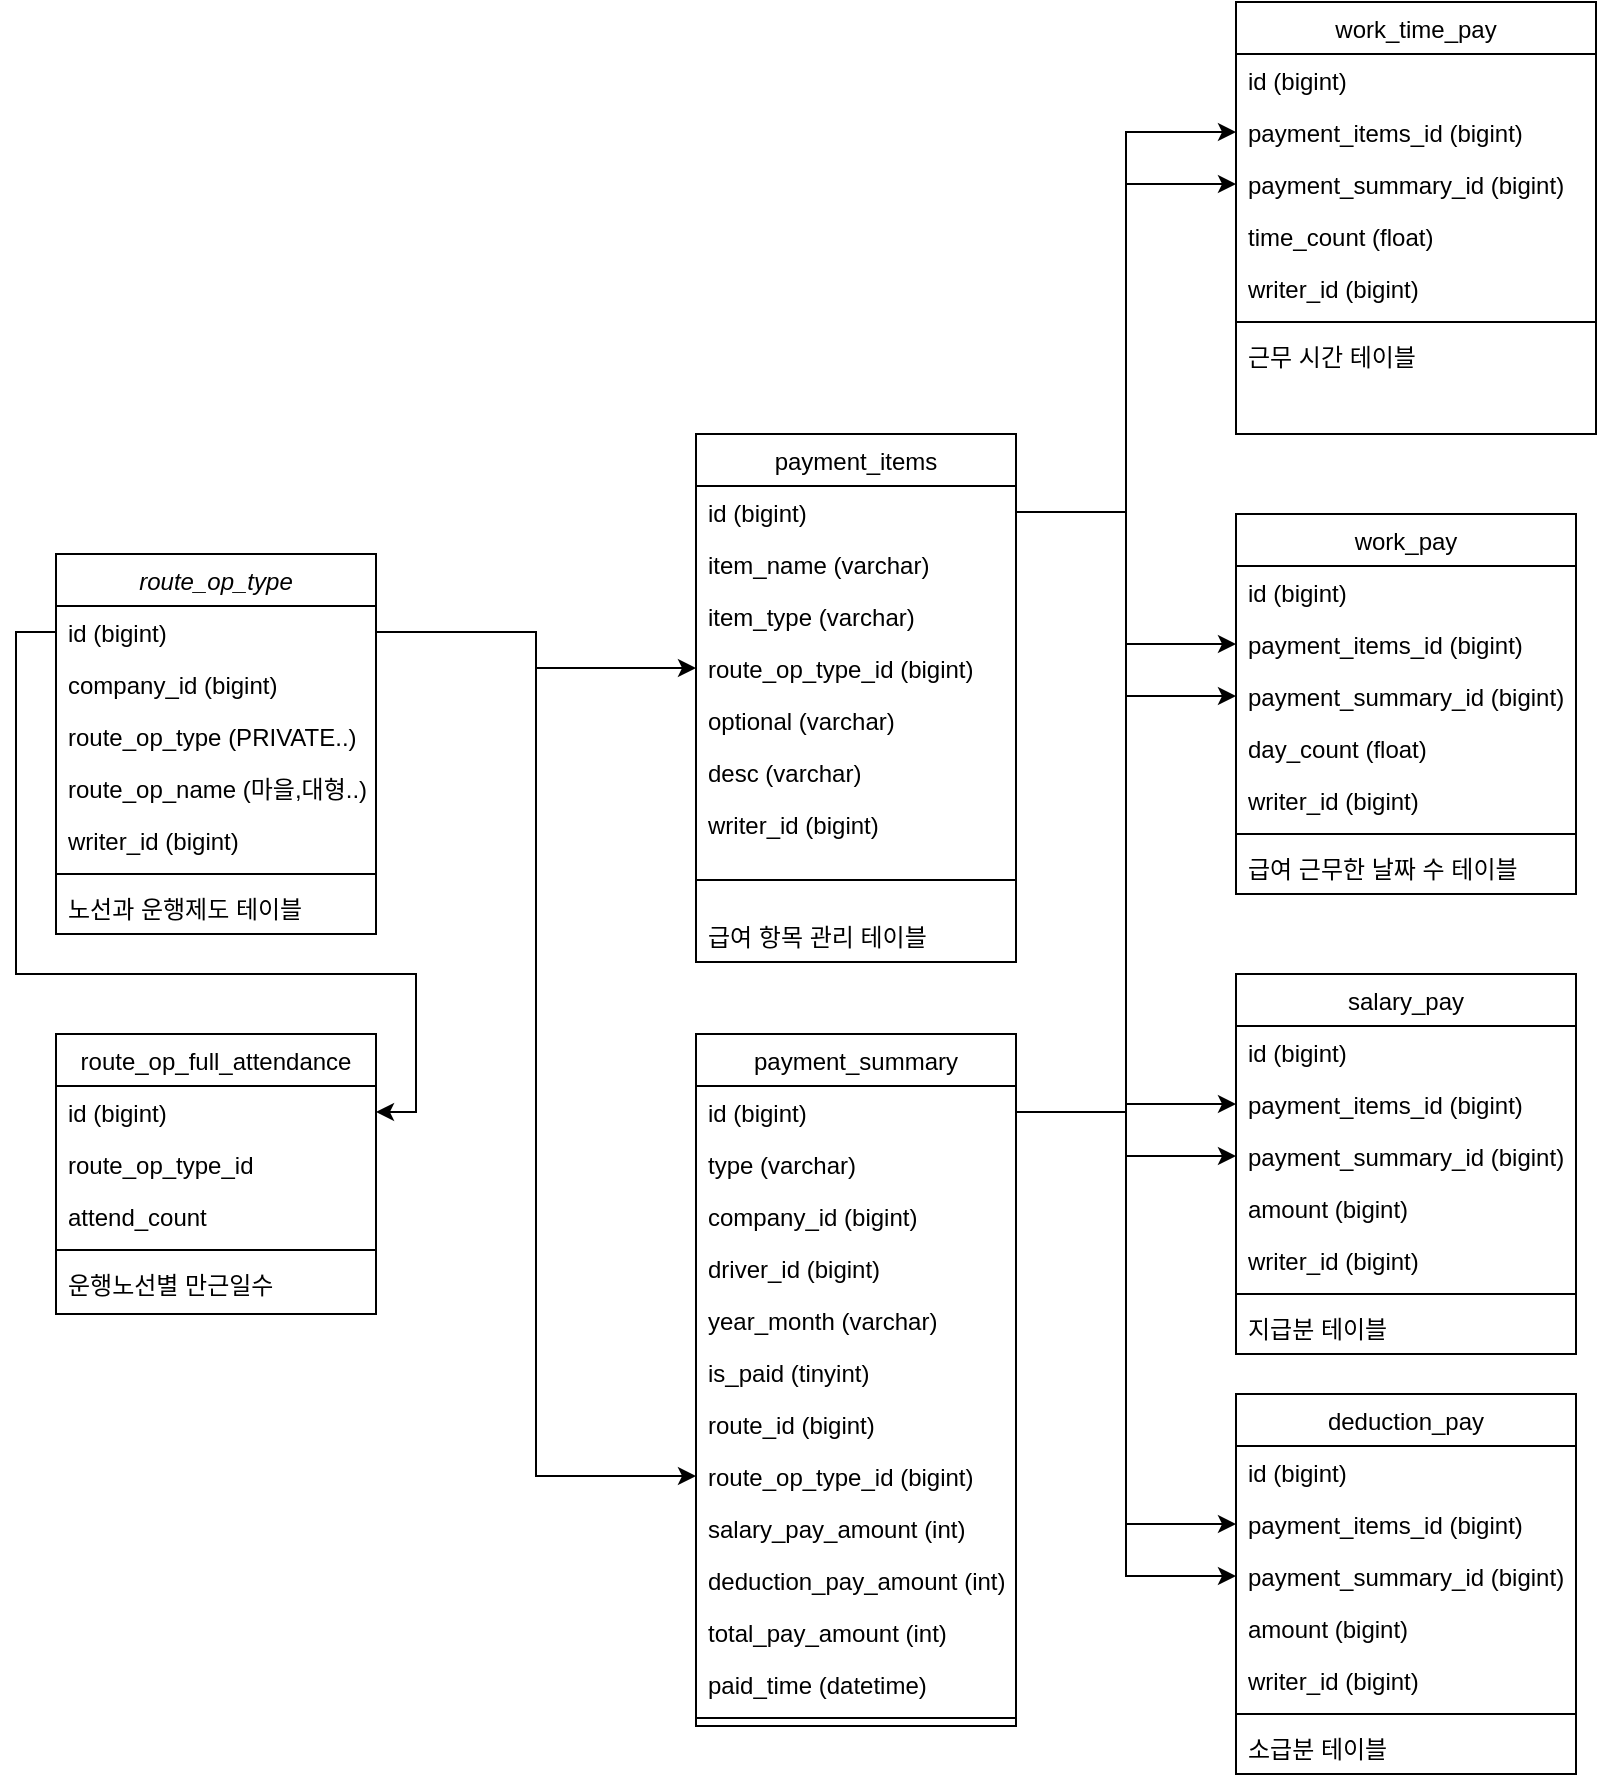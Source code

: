 <mxfile version="27.1.1">
  <diagram id="C5RBs43oDa-KdzZeNtuy" name="Page-1">
    <mxGraphModel dx="1580" dy="1834" grid="1" gridSize="10" guides="1" tooltips="1" connect="1" arrows="1" fold="1" page="1" pageScale="1" pageWidth="827" pageHeight="1169" math="0" shadow="0">
      <root>
        <mxCell id="WIyWlLk6GJQsqaUBKTNV-0" />
        <mxCell id="WIyWlLk6GJQsqaUBKTNV-1" parent="WIyWlLk6GJQsqaUBKTNV-0" />
        <mxCell id="zkfFHV4jXpPFQw0GAbJ--0" value="route_op_type" style="swimlane;fontStyle=2;align=center;verticalAlign=top;childLayout=stackLayout;horizontal=1;startSize=26;horizontalStack=0;resizeParent=1;resizeLast=0;collapsible=1;marginBottom=0;rounded=0;shadow=0;strokeWidth=1;" parent="WIyWlLk6GJQsqaUBKTNV-1" vertex="1">
          <mxGeometry x="180" y="240" width="160" height="190" as="geometry">
            <mxRectangle x="230" y="140" width="160" height="26" as="alternateBounds" />
          </mxGeometry>
        </mxCell>
        <mxCell id="zkfFHV4jXpPFQw0GAbJ--1" value="id (bigint)" style="text;align=left;verticalAlign=top;spacingLeft=4;spacingRight=4;overflow=hidden;rotatable=0;points=[[0,0.5],[1,0.5]];portConstraint=eastwest;" parent="zkfFHV4jXpPFQw0GAbJ--0" vertex="1">
          <mxGeometry y="26" width="160" height="26" as="geometry" />
        </mxCell>
        <mxCell id="zkfFHV4jXpPFQw0GAbJ--2" value="company_id (bigint)" style="text;align=left;verticalAlign=top;spacingLeft=4;spacingRight=4;overflow=hidden;rotatable=0;points=[[0,0.5],[1,0.5]];portConstraint=eastwest;rounded=0;shadow=0;html=0;" parent="zkfFHV4jXpPFQw0GAbJ--0" vertex="1">
          <mxGeometry y="52" width="160" height="26" as="geometry" />
        </mxCell>
        <mxCell id="zkfFHV4jXpPFQw0GAbJ--3" value="route_op_type (PRIVATE..)" style="text;align=left;verticalAlign=top;spacingLeft=4;spacingRight=4;overflow=hidden;rotatable=0;points=[[0,0.5],[1,0.5]];portConstraint=eastwest;rounded=0;shadow=0;html=0;" parent="zkfFHV4jXpPFQw0GAbJ--0" vertex="1">
          <mxGeometry y="78" width="160" height="26" as="geometry" />
        </mxCell>
        <mxCell id="9rftCfEerVQjONVspTP0-12" value="route_op_name (마을,대형..)" style="text;align=left;verticalAlign=top;spacingLeft=4;spacingRight=4;overflow=hidden;rotatable=0;points=[[0,0.5],[1,0.5]];portConstraint=eastwest;rounded=0;shadow=0;html=0;" vertex="1" parent="zkfFHV4jXpPFQw0GAbJ--0">
          <mxGeometry y="104" width="160" height="26" as="geometry" />
        </mxCell>
        <mxCell id="9rftCfEerVQjONVspTP0-13" value="writer_id (bigint)" style="text;align=left;verticalAlign=top;spacingLeft=4;spacingRight=4;overflow=hidden;rotatable=0;points=[[0,0.5],[1,0.5]];portConstraint=eastwest;rounded=0;shadow=0;html=0;" vertex="1" parent="zkfFHV4jXpPFQw0GAbJ--0">
          <mxGeometry y="130" width="160" height="26" as="geometry" />
        </mxCell>
        <mxCell id="zkfFHV4jXpPFQw0GAbJ--4" value="" style="line;html=1;strokeWidth=1;align=left;verticalAlign=middle;spacingTop=-1;spacingLeft=3;spacingRight=3;rotatable=0;labelPosition=right;points=[];portConstraint=eastwest;" parent="zkfFHV4jXpPFQw0GAbJ--0" vertex="1">
          <mxGeometry y="156" width="160" height="8" as="geometry" />
        </mxCell>
        <mxCell id="9rftCfEerVQjONVspTP0-14" value="노선과 운행제도 테이블" style="text;align=left;verticalAlign=top;spacingLeft=4;spacingRight=4;overflow=hidden;rotatable=0;points=[[0,0.5],[1,0.5]];portConstraint=eastwest;" vertex="1" parent="zkfFHV4jXpPFQw0GAbJ--0">
          <mxGeometry y="164" width="160" height="26" as="geometry" />
        </mxCell>
        <mxCell id="zkfFHV4jXpPFQw0GAbJ--6" value="work_time_pay" style="swimlane;fontStyle=0;align=center;verticalAlign=top;childLayout=stackLayout;horizontal=1;startSize=26;horizontalStack=0;resizeParent=1;resizeLast=0;collapsible=1;marginBottom=0;rounded=0;shadow=0;strokeWidth=1;" parent="WIyWlLk6GJQsqaUBKTNV-1" vertex="1">
          <mxGeometry x="770" y="-36" width="180" height="216" as="geometry">
            <mxRectangle x="130" y="380" width="160" height="26" as="alternateBounds" />
          </mxGeometry>
        </mxCell>
        <mxCell id="zkfFHV4jXpPFQw0GAbJ--7" value="id (bigint)" style="text;align=left;verticalAlign=top;spacingLeft=4;spacingRight=4;overflow=hidden;rotatable=0;points=[[0,0.5],[1,0.5]];portConstraint=eastwest;" parent="zkfFHV4jXpPFQw0GAbJ--6" vertex="1">
          <mxGeometry y="26" width="180" height="26" as="geometry" />
        </mxCell>
        <mxCell id="zkfFHV4jXpPFQw0GAbJ--8" value="payment_items_id (bigint)" style="text;align=left;verticalAlign=top;spacingLeft=4;spacingRight=4;overflow=hidden;rotatable=0;points=[[0,0.5],[1,0.5]];portConstraint=eastwest;rounded=0;shadow=0;html=0;" parent="zkfFHV4jXpPFQw0GAbJ--6" vertex="1">
          <mxGeometry y="52" width="180" height="26" as="geometry" />
        </mxCell>
        <mxCell id="9rftCfEerVQjONVspTP0-47" value="payment_summary_id (bigint)" style="text;align=left;verticalAlign=top;spacingLeft=4;spacingRight=4;overflow=hidden;rotatable=0;points=[[0,0.5],[1,0.5]];portConstraint=eastwest;rounded=0;shadow=0;html=0;" vertex="1" parent="zkfFHV4jXpPFQw0GAbJ--6">
          <mxGeometry y="78" width="180" height="26" as="geometry" />
        </mxCell>
        <mxCell id="9rftCfEerVQjONVspTP0-48" value="time_count (float)" style="text;align=left;verticalAlign=top;spacingLeft=4;spacingRight=4;overflow=hidden;rotatable=0;points=[[0,0.5],[1,0.5]];portConstraint=eastwest;rounded=0;shadow=0;html=0;" vertex="1" parent="zkfFHV4jXpPFQw0GAbJ--6">
          <mxGeometry y="104" width="180" height="26" as="geometry" />
        </mxCell>
        <mxCell id="9rftCfEerVQjONVspTP0-49" value="writer_id (bigint)" style="text;align=left;verticalAlign=top;spacingLeft=4;spacingRight=4;overflow=hidden;rotatable=0;points=[[0,0.5],[1,0.5]];portConstraint=eastwest;rounded=0;shadow=0;html=0;" vertex="1" parent="zkfFHV4jXpPFQw0GAbJ--6">
          <mxGeometry y="130" width="180" height="26" as="geometry" />
        </mxCell>
        <mxCell id="zkfFHV4jXpPFQw0GAbJ--9" value="" style="line;html=1;strokeWidth=1;align=left;verticalAlign=middle;spacingTop=-1;spacingLeft=3;spacingRight=3;rotatable=0;labelPosition=right;points=[];portConstraint=eastwest;" parent="zkfFHV4jXpPFQw0GAbJ--6" vertex="1">
          <mxGeometry y="156" width="180" height="8" as="geometry" />
        </mxCell>
        <mxCell id="zkfFHV4jXpPFQw0GAbJ--11" value="근무 시간 테이블" style="text;align=left;verticalAlign=top;spacingLeft=4;spacingRight=4;overflow=hidden;rotatable=0;points=[[0,0.5],[1,0.5]];portConstraint=eastwest;" parent="zkfFHV4jXpPFQw0GAbJ--6" vertex="1">
          <mxGeometry y="164" width="180" height="26" as="geometry" />
        </mxCell>
        <mxCell id="zkfFHV4jXpPFQw0GAbJ--13" value="work_pay" style="swimlane;fontStyle=0;align=center;verticalAlign=top;childLayout=stackLayout;horizontal=1;startSize=26;horizontalStack=0;resizeParent=1;resizeLast=0;collapsible=1;marginBottom=0;rounded=0;shadow=0;strokeWidth=1;" parent="WIyWlLk6GJQsqaUBKTNV-1" vertex="1">
          <mxGeometry x="770" y="220" width="170" height="190" as="geometry">
            <mxRectangle x="340" y="380" width="170" height="26" as="alternateBounds" />
          </mxGeometry>
        </mxCell>
        <mxCell id="zkfFHV4jXpPFQw0GAbJ--14" value="id (bigint)" style="text;align=left;verticalAlign=top;spacingLeft=4;spacingRight=4;overflow=hidden;rotatable=0;points=[[0,0.5],[1,0.5]];portConstraint=eastwest;" parent="zkfFHV4jXpPFQw0GAbJ--13" vertex="1">
          <mxGeometry y="26" width="170" height="26" as="geometry" />
        </mxCell>
        <mxCell id="9rftCfEerVQjONVspTP0-50" value="payment_items_id (bigint)" style="text;align=left;verticalAlign=top;spacingLeft=4;spacingRight=4;overflow=hidden;rotatable=0;points=[[0,0.5],[1,0.5]];portConstraint=eastwest;" vertex="1" parent="zkfFHV4jXpPFQw0GAbJ--13">
          <mxGeometry y="52" width="170" height="26" as="geometry" />
        </mxCell>
        <mxCell id="9rftCfEerVQjONVspTP0-57" value="payment_summary_id (bigint)" style="text;align=left;verticalAlign=top;spacingLeft=4;spacingRight=4;overflow=hidden;rotatable=0;points=[[0,0.5],[1,0.5]];portConstraint=eastwest;" vertex="1" parent="zkfFHV4jXpPFQw0GAbJ--13">
          <mxGeometry y="78" width="170" height="26" as="geometry" />
        </mxCell>
        <mxCell id="9rftCfEerVQjONVspTP0-51" value="day_count (float)" style="text;align=left;verticalAlign=top;spacingLeft=4;spacingRight=4;overflow=hidden;rotatable=0;points=[[0,0.5],[1,0.5]];portConstraint=eastwest;" vertex="1" parent="zkfFHV4jXpPFQw0GAbJ--13">
          <mxGeometry y="104" width="170" height="26" as="geometry" />
        </mxCell>
        <mxCell id="9rftCfEerVQjONVspTP0-59" value="writer_id (bigint)" style="text;align=left;verticalAlign=top;spacingLeft=4;spacingRight=4;overflow=hidden;rotatable=0;points=[[0,0.5],[1,0.5]];portConstraint=eastwest;" vertex="1" parent="zkfFHV4jXpPFQw0GAbJ--13">
          <mxGeometry y="130" width="170" height="26" as="geometry" />
        </mxCell>
        <mxCell id="zkfFHV4jXpPFQw0GAbJ--15" value="" style="line;html=1;strokeWidth=1;align=left;verticalAlign=middle;spacingTop=-1;spacingLeft=3;spacingRight=3;rotatable=0;labelPosition=right;points=[];portConstraint=eastwest;" parent="zkfFHV4jXpPFQw0GAbJ--13" vertex="1">
          <mxGeometry y="156" width="170" height="8" as="geometry" />
        </mxCell>
        <mxCell id="9rftCfEerVQjONVspTP0-60" value="급여 근무한 날짜 수 테이블" style="text;align=left;verticalAlign=top;spacingLeft=4;spacingRight=4;overflow=hidden;rotatable=0;points=[[0,0.5],[1,0.5]];portConstraint=eastwest;" vertex="1" parent="zkfFHV4jXpPFQw0GAbJ--13">
          <mxGeometry y="164" width="170" height="26" as="geometry" />
        </mxCell>
        <mxCell id="zkfFHV4jXpPFQw0GAbJ--17" value="route_op_full_attendance" style="swimlane;fontStyle=0;align=center;verticalAlign=top;childLayout=stackLayout;horizontal=1;startSize=26;horizontalStack=0;resizeParent=1;resizeLast=0;collapsible=1;marginBottom=0;rounded=0;shadow=0;strokeWidth=1;" parent="WIyWlLk6GJQsqaUBKTNV-1" vertex="1">
          <mxGeometry x="180" y="480" width="160" height="140" as="geometry">
            <mxRectangle x="550" y="140" width="160" height="26" as="alternateBounds" />
          </mxGeometry>
        </mxCell>
        <mxCell id="zkfFHV4jXpPFQw0GAbJ--18" value="id (bigint)" style="text;align=left;verticalAlign=top;spacingLeft=4;spacingRight=4;overflow=hidden;rotatable=0;points=[[0,0.5],[1,0.5]];portConstraint=eastwest;" parent="zkfFHV4jXpPFQw0GAbJ--17" vertex="1">
          <mxGeometry y="26" width="160" height="26" as="geometry" />
        </mxCell>
        <mxCell id="zkfFHV4jXpPFQw0GAbJ--19" value="route_op_type_id" style="text;align=left;verticalAlign=top;spacingLeft=4;spacingRight=4;overflow=hidden;rotatable=0;points=[[0,0.5],[1,0.5]];portConstraint=eastwest;rounded=0;shadow=0;html=0;" parent="zkfFHV4jXpPFQw0GAbJ--17" vertex="1">
          <mxGeometry y="52" width="160" height="26" as="geometry" />
        </mxCell>
        <mxCell id="zkfFHV4jXpPFQw0GAbJ--20" value="attend_count" style="text;align=left;verticalAlign=top;spacingLeft=4;spacingRight=4;overflow=hidden;rotatable=0;points=[[0,0.5],[1,0.5]];portConstraint=eastwest;rounded=0;shadow=0;html=0;" parent="zkfFHV4jXpPFQw0GAbJ--17" vertex="1">
          <mxGeometry y="78" width="160" height="26" as="geometry" />
        </mxCell>
        <mxCell id="zkfFHV4jXpPFQw0GAbJ--23" value="" style="line;html=1;strokeWidth=1;align=left;verticalAlign=middle;spacingTop=-1;spacingLeft=3;spacingRight=3;rotatable=0;labelPosition=right;points=[];portConstraint=eastwest;" parent="zkfFHV4jXpPFQw0GAbJ--17" vertex="1">
          <mxGeometry y="104" width="160" height="8" as="geometry" />
        </mxCell>
        <mxCell id="zkfFHV4jXpPFQw0GAbJ--25" value="운행노선별 만근일수" style="text;align=left;verticalAlign=top;spacingLeft=4;spacingRight=4;overflow=hidden;rotatable=0;points=[[0,0.5],[1,0.5]];portConstraint=eastwest;" parent="zkfFHV4jXpPFQw0GAbJ--17" vertex="1">
          <mxGeometry y="112" width="160" height="26" as="geometry" />
        </mxCell>
        <mxCell id="9rftCfEerVQjONVspTP0-6" value="payment_items" style="swimlane;fontStyle=0;align=center;verticalAlign=top;childLayout=stackLayout;horizontal=1;startSize=26;horizontalStack=0;resizeParent=1;resizeLast=0;collapsible=1;marginBottom=0;rounded=0;shadow=0;strokeWidth=1;" vertex="1" parent="WIyWlLk6GJQsqaUBKTNV-1">
          <mxGeometry x="500" y="180" width="160" height="264" as="geometry">
            <mxRectangle x="340" y="380" width="170" height="26" as="alternateBounds" />
          </mxGeometry>
        </mxCell>
        <mxCell id="9rftCfEerVQjONVspTP0-7" value="id (bigint)" style="text;align=left;verticalAlign=top;spacingLeft=4;spacingRight=4;overflow=hidden;rotatable=0;points=[[0,0.5],[1,0.5]];portConstraint=eastwest;" vertex="1" parent="9rftCfEerVQjONVspTP0-6">
          <mxGeometry y="26" width="160" height="26" as="geometry" />
        </mxCell>
        <mxCell id="9rftCfEerVQjONVspTP0-15" value="item_name (varchar)" style="text;align=left;verticalAlign=top;spacingLeft=4;spacingRight=4;overflow=hidden;rotatable=0;points=[[0,0.5],[1,0.5]];portConstraint=eastwest;" vertex="1" parent="9rftCfEerVQjONVspTP0-6">
          <mxGeometry y="52" width="160" height="26" as="geometry" />
        </mxCell>
        <mxCell id="9rftCfEerVQjONVspTP0-20" value="item_type (varchar)" style="text;align=left;verticalAlign=top;spacingLeft=4;spacingRight=4;overflow=hidden;rotatable=0;points=[[0,0.5],[1,0.5]];portConstraint=eastwest;" vertex="1" parent="9rftCfEerVQjONVspTP0-6">
          <mxGeometry y="78" width="160" height="26" as="geometry" />
        </mxCell>
        <mxCell id="9rftCfEerVQjONVspTP0-21" value="route_op_type_id (bigint)" style="text;align=left;verticalAlign=top;spacingLeft=4;spacingRight=4;overflow=hidden;rotatable=0;points=[[0,0.5],[1,0.5]];portConstraint=eastwest;" vertex="1" parent="9rftCfEerVQjONVspTP0-6">
          <mxGeometry y="104" width="160" height="26" as="geometry" />
        </mxCell>
        <mxCell id="9rftCfEerVQjONVspTP0-23" value="optional (varchar)" style="text;align=left;verticalAlign=top;spacingLeft=4;spacingRight=4;overflow=hidden;rotatable=0;points=[[0,0.5],[1,0.5]];portConstraint=eastwest;" vertex="1" parent="9rftCfEerVQjONVspTP0-6">
          <mxGeometry y="130" width="160" height="26" as="geometry" />
        </mxCell>
        <mxCell id="9rftCfEerVQjONVspTP0-24" value="desc (varchar)" style="text;align=left;verticalAlign=top;spacingLeft=4;spacingRight=4;overflow=hidden;rotatable=0;points=[[0,0.5],[1,0.5]];portConstraint=eastwest;" vertex="1" parent="9rftCfEerVQjONVspTP0-6">
          <mxGeometry y="156" width="160" height="26" as="geometry" />
        </mxCell>
        <mxCell id="9rftCfEerVQjONVspTP0-25" value="writer_id (bigint)" style="text;align=left;verticalAlign=top;spacingLeft=4;spacingRight=4;overflow=hidden;rotatable=0;points=[[0,0.5],[1,0.5]];portConstraint=eastwest;" vertex="1" parent="9rftCfEerVQjONVspTP0-6">
          <mxGeometry y="182" width="160" height="26" as="geometry" />
        </mxCell>
        <mxCell id="9rftCfEerVQjONVspTP0-8" value="" style="line;html=1;strokeWidth=1;align=left;verticalAlign=middle;spacingTop=-1;spacingLeft=3;spacingRight=3;rotatable=0;labelPosition=right;points=[];portConstraint=eastwest;" vertex="1" parent="9rftCfEerVQjONVspTP0-6">
          <mxGeometry y="208" width="160" height="30" as="geometry" />
        </mxCell>
        <mxCell id="9rftCfEerVQjONVspTP0-26" value="급여 항목 관리 테이블" style="text;align=left;verticalAlign=top;spacingLeft=4;spacingRight=4;overflow=hidden;rotatable=0;points=[[0,0.5],[1,0.5]];portConstraint=eastwest;" vertex="1" parent="9rftCfEerVQjONVspTP0-6">
          <mxGeometry y="238" width="160" height="26" as="geometry" />
        </mxCell>
        <mxCell id="9rftCfEerVQjONVspTP0-9" value="payment_summary" style="swimlane;fontStyle=0;align=center;verticalAlign=top;childLayout=stackLayout;horizontal=1;startSize=26;horizontalStack=0;resizeParent=1;resizeLast=0;collapsible=1;marginBottom=0;rounded=0;shadow=0;strokeWidth=1;" vertex="1" parent="WIyWlLk6GJQsqaUBKTNV-1">
          <mxGeometry x="500" y="480" width="160" height="346" as="geometry">
            <mxRectangle x="340" y="380" width="170" height="26" as="alternateBounds" />
          </mxGeometry>
        </mxCell>
        <mxCell id="9rftCfEerVQjONVspTP0-10" value="id (bigint)" style="text;align=left;verticalAlign=top;spacingLeft=4;spacingRight=4;overflow=hidden;rotatable=0;points=[[0,0.5],[1,0.5]];portConstraint=eastwest;" vertex="1" parent="9rftCfEerVQjONVspTP0-9">
          <mxGeometry y="26" width="160" height="26" as="geometry" />
        </mxCell>
        <mxCell id="9rftCfEerVQjONVspTP0-27" value="type (varchar)" style="text;align=left;verticalAlign=top;spacingLeft=4;spacingRight=4;overflow=hidden;rotatable=0;points=[[0,0.5],[1,0.5]];portConstraint=eastwest;" vertex="1" parent="9rftCfEerVQjONVspTP0-9">
          <mxGeometry y="52" width="160" height="26" as="geometry" />
        </mxCell>
        <mxCell id="9rftCfEerVQjONVspTP0-32" value="company_id (bigint)" style="text;align=left;verticalAlign=top;spacingLeft=4;spacingRight=4;overflow=hidden;rotatable=0;points=[[0,0.5],[1,0.5]];portConstraint=eastwest;" vertex="1" parent="9rftCfEerVQjONVspTP0-9">
          <mxGeometry y="78" width="160" height="26" as="geometry" />
        </mxCell>
        <mxCell id="9rftCfEerVQjONVspTP0-38" value="driver_id (bigint)" style="text;align=left;verticalAlign=top;spacingLeft=4;spacingRight=4;overflow=hidden;rotatable=0;points=[[0,0.5],[1,0.5]];portConstraint=eastwest;" vertex="1" parent="9rftCfEerVQjONVspTP0-9">
          <mxGeometry y="104" width="160" height="26" as="geometry" />
        </mxCell>
        <mxCell id="9rftCfEerVQjONVspTP0-41" value="year_month (varchar)" style="text;align=left;verticalAlign=top;spacingLeft=4;spacingRight=4;overflow=hidden;rotatable=0;points=[[0,0.5],[1,0.5]];portConstraint=eastwest;" vertex="1" parent="9rftCfEerVQjONVspTP0-9">
          <mxGeometry y="130" width="160" height="26" as="geometry" />
        </mxCell>
        <mxCell id="9rftCfEerVQjONVspTP0-42" value="is_paid (tinyint)" style="text;align=left;verticalAlign=top;spacingLeft=4;spacingRight=4;overflow=hidden;rotatable=0;points=[[0,0.5],[1,0.5]];portConstraint=eastwest;" vertex="1" parent="9rftCfEerVQjONVspTP0-9">
          <mxGeometry y="156" width="160" height="26" as="geometry" />
        </mxCell>
        <mxCell id="9rftCfEerVQjONVspTP0-39" value="route_id (bigint)" style="text;align=left;verticalAlign=top;spacingLeft=4;spacingRight=4;overflow=hidden;rotatable=0;points=[[0,0.5],[1,0.5]];portConstraint=eastwest;" vertex="1" parent="9rftCfEerVQjONVspTP0-9">
          <mxGeometry y="182" width="160" height="26" as="geometry" />
        </mxCell>
        <mxCell id="9rftCfEerVQjONVspTP0-40" value="route_op_type_id (bigint)" style="text;align=left;verticalAlign=top;spacingLeft=4;spacingRight=4;overflow=hidden;rotatable=0;points=[[0,0.5],[1,0.5]];portConstraint=eastwest;" vertex="1" parent="9rftCfEerVQjONVspTP0-9">
          <mxGeometry y="208" width="160" height="26" as="geometry" />
        </mxCell>
        <mxCell id="9rftCfEerVQjONVspTP0-43" value="salary_pay_amount (int)" style="text;align=left;verticalAlign=top;spacingLeft=4;spacingRight=4;overflow=hidden;rotatable=0;points=[[0,0.5],[1,0.5]];portConstraint=eastwest;" vertex="1" parent="9rftCfEerVQjONVspTP0-9">
          <mxGeometry y="234" width="160" height="26" as="geometry" />
        </mxCell>
        <mxCell id="9rftCfEerVQjONVspTP0-44" value="deduction_pay_amount (int)" style="text;align=left;verticalAlign=top;spacingLeft=4;spacingRight=4;overflow=hidden;rotatable=0;points=[[0,0.5],[1,0.5]];portConstraint=eastwest;" vertex="1" parent="9rftCfEerVQjONVspTP0-9">
          <mxGeometry y="260" width="160" height="26" as="geometry" />
        </mxCell>
        <mxCell id="9rftCfEerVQjONVspTP0-46" value="total_pay_amount (int)" style="text;align=left;verticalAlign=top;spacingLeft=4;spacingRight=4;overflow=hidden;rotatable=0;points=[[0,0.5],[1,0.5]];portConstraint=eastwest;" vertex="1" parent="9rftCfEerVQjONVspTP0-9">
          <mxGeometry y="286" width="160" height="26" as="geometry" />
        </mxCell>
        <mxCell id="9rftCfEerVQjONVspTP0-45" value="paid_time (datetime)" style="text;align=left;verticalAlign=top;spacingLeft=4;spacingRight=4;overflow=hidden;rotatable=0;points=[[0,0.5],[1,0.5]];portConstraint=eastwest;" vertex="1" parent="9rftCfEerVQjONVspTP0-9">
          <mxGeometry y="312" width="160" height="26" as="geometry" />
        </mxCell>
        <mxCell id="9rftCfEerVQjONVspTP0-11" value="" style="line;html=1;strokeWidth=1;align=left;verticalAlign=middle;spacingTop=-1;spacingLeft=3;spacingRight=3;rotatable=0;labelPosition=right;points=[];portConstraint=eastwest;" vertex="1" parent="9rftCfEerVQjONVspTP0-9">
          <mxGeometry y="338" width="160" height="8" as="geometry" />
        </mxCell>
        <mxCell id="9rftCfEerVQjONVspTP0-69" value="salary_pay" style="swimlane;fontStyle=0;align=center;verticalAlign=top;childLayout=stackLayout;horizontal=1;startSize=26;horizontalStack=0;resizeParent=1;resizeLast=0;collapsible=1;marginBottom=0;rounded=0;shadow=0;strokeWidth=1;" vertex="1" parent="WIyWlLk6GJQsqaUBKTNV-1">
          <mxGeometry x="770" y="450" width="170" height="190" as="geometry">
            <mxRectangle x="340" y="380" width="170" height="26" as="alternateBounds" />
          </mxGeometry>
        </mxCell>
        <mxCell id="9rftCfEerVQjONVspTP0-70" value="id (bigint)" style="text;align=left;verticalAlign=top;spacingLeft=4;spacingRight=4;overflow=hidden;rotatable=0;points=[[0,0.5],[1,0.5]];portConstraint=eastwest;" vertex="1" parent="9rftCfEerVQjONVspTP0-69">
          <mxGeometry y="26" width="170" height="26" as="geometry" />
        </mxCell>
        <mxCell id="9rftCfEerVQjONVspTP0-71" value="payment_items_id (bigint)" style="text;align=left;verticalAlign=top;spacingLeft=4;spacingRight=4;overflow=hidden;rotatable=0;points=[[0,0.5],[1,0.5]];portConstraint=eastwest;" vertex="1" parent="9rftCfEerVQjONVspTP0-69">
          <mxGeometry y="52" width="170" height="26" as="geometry" />
        </mxCell>
        <mxCell id="9rftCfEerVQjONVspTP0-72" value="payment_summary_id (bigint)" style="text;align=left;verticalAlign=top;spacingLeft=4;spacingRight=4;overflow=hidden;rotatable=0;points=[[0,0.5],[1,0.5]];portConstraint=eastwest;" vertex="1" parent="9rftCfEerVQjONVspTP0-69">
          <mxGeometry y="78" width="170" height="26" as="geometry" />
        </mxCell>
        <mxCell id="9rftCfEerVQjONVspTP0-73" value="amount (bigint)" style="text;align=left;verticalAlign=top;spacingLeft=4;spacingRight=4;overflow=hidden;rotatable=0;points=[[0,0.5],[1,0.5]];portConstraint=eastwest;" vertex="1" parent="9rftCfEerVQjONVspTP0-69">
          <mxGeometry y="104" width="170" height="26" as="geometry" />
        </mxCell>
        <mxCell id="9rftCfEerVQjONVspTP0-74" value="writer_id (bigint)" style="text;align=left;verticalAlign=top;spacingLeft=4;spacingRight=4;overflow=hidden;rotatable=0;points=[[0,0.5],[1,0.5]];portConstraint=eastwest;" vertex="1" parent="9rftCfEerVQjONVspTP0-69">
          <mxGeometry y="130" width="170" height="26" as="geometry" />
        </mxCell>
        <mxCell id="9rftCfEerVQjONVspTP0-75" value="" style="line;html=1;strokeWidth=1;align=left;verticalAlign=middle;spacingTop=-1;spacingLeft=3;spacingRight=3;rotatable=0;labelPosition=right;points=[];portConstraint=eastwest;" vertex="1" parent="9rftCfEerVQjONVspTP0-69">
          <mxGeometry y="156" width="170" height="8" as="geometry" />
        </mxCell>
        <mxCell id="9rftCfEerVQjONVspTP0-76" value="지급분 테이블" style="text;align=left;verticalAlign=top;spacingLeft=4;spacingRight=4;overflow=hidden;rotatable=0;points=[[0,0.5],[1,0.5]];portConstraint=eastwest;" vertex="1" parent="9rftCfEerVQjONVspTP0-69">
          <mxGeometry y="164" width="170" height="26" as="geometry" />
        </mxCell>
        <mxCell id="9rftCfEerVQjONVspTP0-77" value="deduction_pay" style="swimlane;fontStyle=0;align=center;verticalAlign=top;childLayout=stackLayout;horizontal=1;startSize=26;horizontalStack=0;resizeParent=1;resizeLast=0;collapsible=1;marginBottom=0;rounded=0;shadow=0;strokeWidth=1;" vertex="1" parent="WIyWlLk6GJQsqaUBKTNV-1">
          <mxGeometry x="770" y="660" width="170" height="190" as="geometry">
            <mxRectangle x="340" y="380" width="170" height="26" as="alternateBounds" />
          </mxGeometry>
        </mxCell>
        <mxCell id="9rftCfEerVQjONVspTP0-78" value="id (bigint)" style="text;align=left;verticalAlign=top;spacingLeft=4;spacingRight=4;overflow=hidden;rotatable=0;points=[[0,0.5],[1,0.5]];portConstraint=eastwest;" vertex="1" parent="9rftCfEerVQjONVspTP0-77">
          <mxGeometry y="26" width="170" height="26" as="geometry" />
        </mxCell>
        <mxCell id="9rftCfEerVQjONVspTP0-79" value="payment_items_id (bigint)" style="text;align=left;verticalAlign=top;spacingLeft=4;spacingRight=4;overflow=hidden;rotatable=0;points=[[0,0.5],[1,0.5]];portConstraint=eastwest;" vertex="1" parent="9rftCfEerVQjONVspTP0-77">
          <mxGeometry y="52" width="170" height="26" as="geometry" />
        </mxCell>
        <mxCell id="9rftCfEerVQjONVspTP0-80" value="payment_summary_id (bigint)" style="text;align=left;verticalAlign=top;spacingLeft=4;spacingRight=4;overflow=hidden;rotatable=0;points=[[0,0.5],[1,0.5]];portConstraint=eastwest;" vertex="1" parent="9rftCfEerVQjONVspTP0-77">
          <mxGeometry y="78" width="170" height="26" as="geometry" />
        </mxCell>
        <mxCell id="9rftCfEerVQjONVspTP0-81" value="amount (bigint)" style="text;align=left;verticalAlign=top;spacingLeft=4;spacingRight=4;overflow=hidden;rotatable=0;points=[[0,0.5],[1,0.5]];portConstraint=eastwest;" vertex="1" parent="9rftCfEerVQjONVspTP0-77">
          <mxGeometry y="104" width="170" height="26" as="geometry" />
        </mxCell>
        <mxCell id="9rftCfEerVQjONVspTP0-82" value="writer_id (bigint)" style="text;align=left;verticalAlign=top;spacingLeft=4;spacingRight=4;overflow=hidden;rotatable=0;points=[[0,0.5],[1,0.5]];portConstraint=eastwest;" vertex="1" parent="9rftCfEerVQjONVspTP0-77">
          <mxGeometry y="130" width="170" height="26" as="geometry" />
        </mxCell>
        <mxCell id="9rftCfEerVQjONVspTP0-83" value="" style="line;html=1;strokeWidth=1;align=left;verticalAlign=middle;spacingTop=-1;spacingLeft=3;spacingRight=3;rotatable=0;labelPosition=right;points=[];portConstraint=eastwest;" vertex="1" parent="9rftCfEerVQjONVspTP0-77">
          <mxGeometry y="156" width="170" height="8" as="geometry" />
        </mxCell>
        <mxCell id="9rftCfEerVQjONVspTP0-84" value="소급분 테이블" style="text;align=left;verticalAlign=top;spacingLeft=4;spacingRight=4;overflow=hidden;rotatable=0;points=[[0,0.5],[1,0.5]];portConstraint=eastwest;" vertex="1" parent="9rftCfEerVQjONVspTP0-77">
          <mxGeometry y="164" width="170" height="26" as="geometry" />
        </mxCell>
        <mxCell id="9rftCfEerVQjONVspTP0-86" style="edgeStyle=orthogonalEdgeStyle;rounded=0;orthogonalLoop=1;jettySize=auto;html=1;entryX=0;entryY=0.5;entryDx=0;entryDy=0;" edge="1" parent="WIyWlLk6GJQsqaUBKTNV-1" source="9rftCfEerVQjONVspTP0-7" target="zkfFHV4jXpPFQw0GAbJ--8">
          <mxGeometry relative="1" as="geometry" />
        </mxCell>
        <mxCell id="9rftCfEerVQjONVspTP0-87" style="edgeStyle=orthogonalEdgeStyle;rounded=0;orthogonalLoop=1;jettySize=auto;html=1;entryX=0;entryY=0.5;entryDx=0;entryDy=0;" edge="1" parent="WIyWlLk6GJQsqaUBKTNV-1" source="9rftCfEerVQjONVspTP0-7" target="9rftCfEerVQjONVspTP0-50">
          <mxGeometry relative="1" as="geometry" />
        </mxCell>
        <mxCell id="9rftCfEerVQjONVspTP0-88" style="edgeStyle=orthogonalEdgeStyle;rounded=0;orthogonalLoop=1;jettySize=auto;html=1;entryX=0;entryY=0.5;entryDx=0;entryDy=0;" edge="1" parent="WIyWlLk6GJQsqaUBKTNV-1" source="9rftCfEerVQjONVspTP0-7" target="9rftCfEerVQjONVspTP0-71">
          <mxGeometry relative="1" as="geometry" />
        </mxCell>
        <mxCell id="9rftCfEerVQjONVspTP0-89" style="edgeStyle=orthogonalEdgeStyle;rounded=0;orthogonalLoop=1;jettySize=auto;html=1;entryX=0;entryY=0.5;entryDx=0;entryDy=0;" edge="1" parent="WIyWlLk6GJQsqaUBKTNV-1" source="9rftCfEerVQjONVspTP0-7" target="9rftCfEerVQjONVspTP0-79">
          <mxGeometry relative="1" as="geometry" />
        </mxCell>
        <mxCell id="9rftCfEerVQjONVspTP0-90" style="edgeStyle=orthogonalEdgeStyle;rounded=0;orthogonalLoop=1;jettySize=auto;html=1;entryX=0;entryY=0.5;entryDx=0;entryDy=0;" edge="1" parent="WIyWlLk6GJQsqaUBKTNV-1" source="9rftCfEerVQjONVspTP0-10" target="9rftCfEerVQjONVspTP0-72">
          <mxGeometry relative="1" as="geometry" />
        </mxCell>
        <mxCell id="9rftCfEerVQjONVspTP0-91" style="edgeStyle=orthogonalEdgeStyle;rounded=0;orthogonalLoop=1;jettySize=auto;html=1;entryX=0;entryY=0.5;entryDx=0;entryDy=0;" edge="1" parent="WIyWlLk6GJQsqaUBKTNV-1" source="9rftCfEerVQjONVspTP0-10" target="9rftCfEerVQjONVspTP0-57">
          <mxGeometry relative="1" as="geometry" />
        </mxCell>
        <mxCell id="9rftCfEerVQjONVspTP0-93" style="edgeStyle=orthogonalEdgeStyle;rounded=0;orthogonalLoop=1;jettySize=auto;html=1;entryX=0;entryY=0.5;entryDx=0;entryDy=0;" edge="1" parent="WIyWlLk6GJQsqaUBKTNV-1" source="9rftCfEerVQjONVspTP0-10" target="9rftCfEerVQjONVspTP0-80">
          <mxGeometry relative="1" as="geometry" />
        </mxCell>
        <mxCell id="9rftCfEerVQjONVspTP0-94" style="edgeStyle=orthogonalEdgeStyle;rounded=0;orthogonalLoop=1;jettySize=auto;html=1;entryX=0;entryY=0.5;entryDx=0;entryDy=0;" edge="1" parent="WIyWlLk6GJQsqaUBKTNV-1" source="9rftCfEerVQjONVspTP0-10" target="9rftCfEerVQjONVspTP0-47">
          <mxGeometry relative="1" as="geometry" />
        </mxCell>
        <mxCell id="9rftCfEerVQjONVspTP0-95" style="edgeStyle=orthogonalEdgeStyle;rounded=0;orthogonalLoop=1;jettySize=auto;html=1;entryX=0;entryY=0.5;entryDx=0;entryDy=0;" edge="1" parent="WIyWlLk6GJQsqaUBKTNV-1" source="zkfFHV4jXpPFQw0GAbJ--1" target="9rftCfEerVQjONVspTP0-21">
          <mxGeometry relative="1" as="geometry" />
        </mxCell>
        <mxCell id="9rftCfEerVQjONVspTP0-96" style="edgeStyle=orthogonalEdgeStyle;rounded=0;orthogonalLoop=1;jettySize=auto;html=1;entryX=0;entryY=0.5;entryDx=0;entryDy=0;" edge="1" parent="WIyWlLk6GJQsqaUBKTNV-1" source="zkfFHV4jXpPFQw0GAbJ--1" target="9rftCfEerVQjONVspTP0-40">
          <mxGeometry relative="1" as="geometry" />
        </mxCell>
        <mxCell id="9rftCfEerVQjONVspTP0-97" style="edgeStyle=orthogonalEdgeStyle;rounded=0;orthogonalLoop=1;jettySize=auto;html=1;entryX=1;entryY=0.5;entryDx=0;entryDy=0;" edge="1" parent="WIyWlLk6GJQsqaUBKTNV-1" source="zkfFHV4jXpPFQw0GAbJ--1" target="zkfFHV4jXpPFQw0GAbJ--18">
          <mxGeometry relative="1" as="geometry">
            <Array as="points">
              <mxPoint x="160" y="279" />
              <mxPoint x="160" y="450" />
              <mxPoint x="360" y="450" />
              <mxPoint x="360" y="519" />
            </Array>
          </mxGeometry>
        </mxCell>
      </root>
    </mxGraphModel>
  </diagram>
</mxfile>
